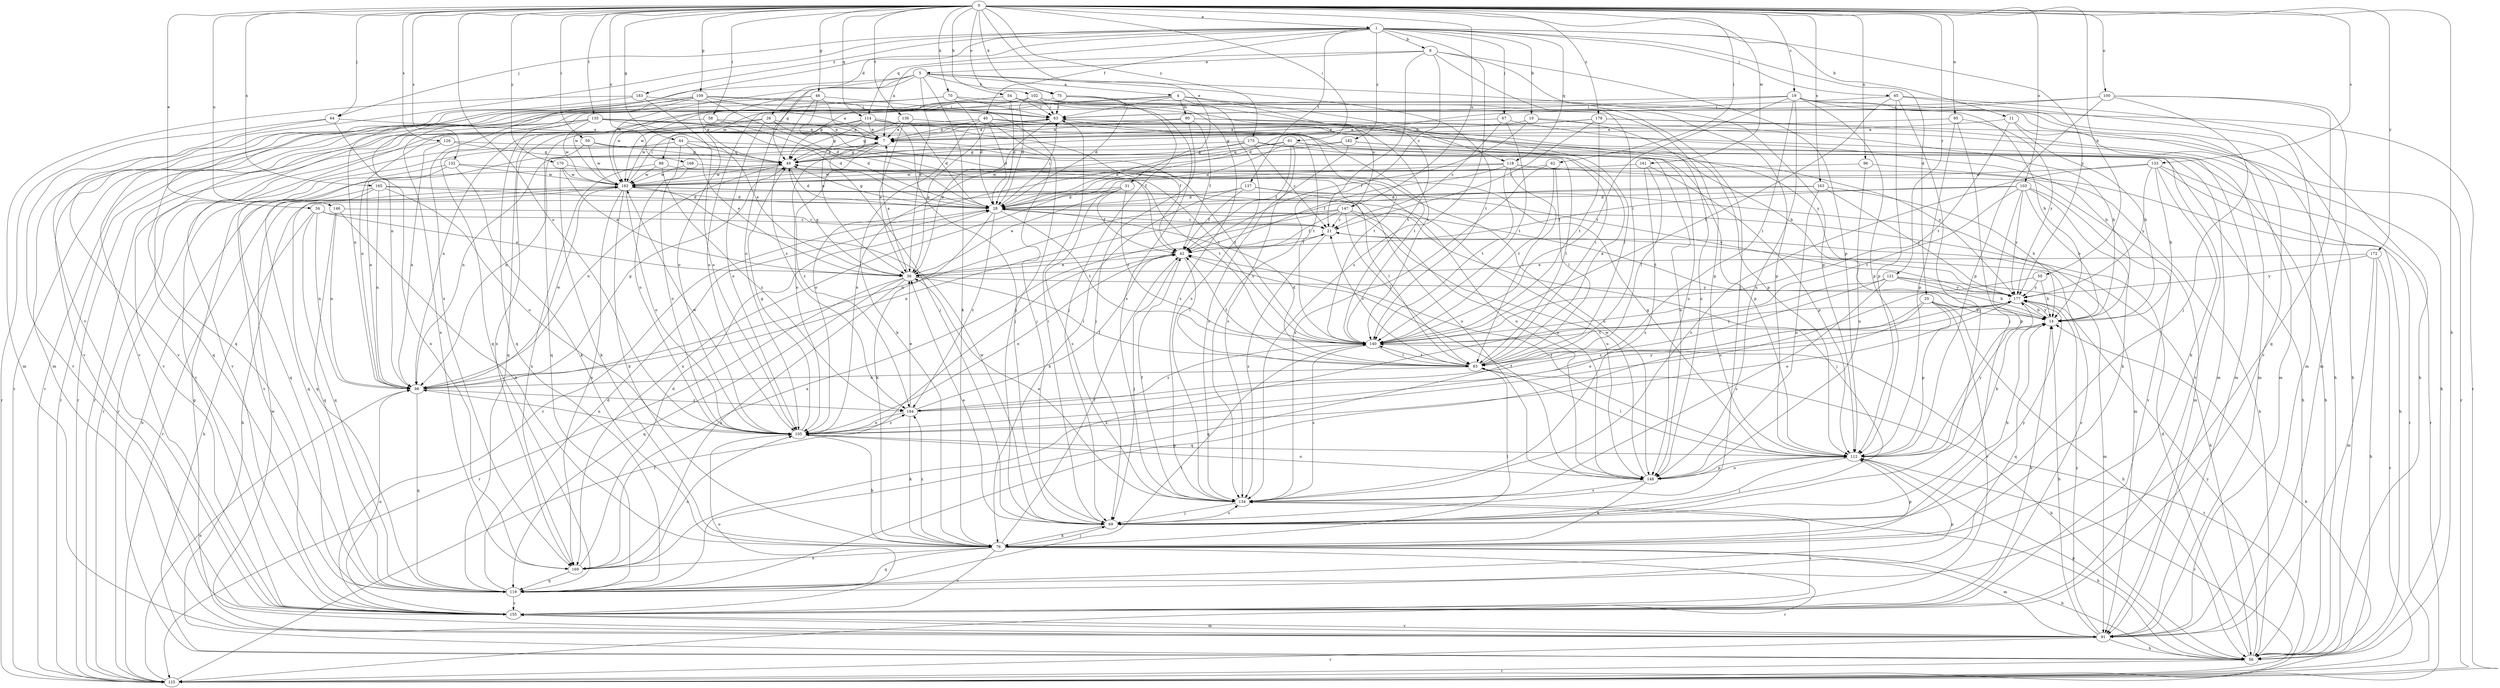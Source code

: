 strict digraph  {
0;
1;
4;
5;
7;
8;
10;
11;
14;
19;
21;
25;
26;
28;
31;
34;
36;
40;
42;
44;
46;
49;
50;
54;
56;
58;
59;
61;
62;
63;
64;
65;
67;
69;
70;
75;
76;
83;
88;
90;
91;
95;
96;
98;
100;
102;
103;
105;
109;
112;
114;
118;
119;
121;
125;
126;
132;
133;
134;
135;
136;
137;
140;
146;
147;
148;
155;
161;
162;
163;
165;
168;
169;
170;
172;
173;
177;
178;
182;
183;
184;
0 -> 1  [label=a];
0 -> 19  [label=c];
0 -> 31  [label=e];
0 -> 34  [label=e];
0 -> 44  [label=g];
0 -> 46  [label=g];
0 -> 50  [label=h];
0 -> 54  [label=h];
0 -> 56  [label=h];
0 -> 58  [label=i];
0 -> 59  [label=i];
0 -> 61  [label=i];
0 -> 62  [label=i];
0 -> 64  [label=j];
0 -> 70  [label=k];
0 -> 75  [label=k];
0 -> 95  [label=n];
0 -> 96  [label=n];
0 -> 100  [label=o];
0 -> 102  [label=o];
0 -> 103  [label=o];
0 -> 105  [label=o];
0 -> 109  [label=p];
0 -> 114  [label=q];
0 -> 121  [label=r];
0 -> 126  [label=s];
0 -> 132  [label=s];
0 -> 133  [label=s];
0 -> 135  [label=t];
0 -> 136  [label=t];
0 -> 146  [label=u];
0 -> 147  [label=u];
0 -> 161  [label=w];
0 -> 163  [label=x];
0 -> 165  [label=x];
0 -> 168  [label=x];
0 -> 170  [label=y];
0 -> 172  [label=y];
0 -> 173  [label=y];
0 -> 178  [label=z];
1 -> 8  [label=b];
1 -> 10  [label=b];
1 -> 11  [label=b];
1 -> 25  [label=d];
1 -> 26  [label=d];
1 -> 40  [label=f];
1 -> 64  [label=j];
1 -> 65  [label=j];
1 -> 67  [label=j];
1 -> 114  [label=q];
1 -> 118  [label=q];
1 -> 134  [label=s];
1 -> 137  [label=t];
1 -> 155  [label=v];
1 -> 169  [label=x];
1 -> 177  [label=y];
1 -> 182  [label=z];
1 -> 183  [label=z];
4 -> 63  [label=i];
4 -> 88  [label=m];
4 -> 90  [label=m];
4 -> 118  [label=q];
4 -> 119  [label=q];
4 -> 134  [label=s];
4 -> 147  [label=u];
5 -> 4  [label=a];
5 -> 36  [label=e];
5 -> 49  [label=g];
5 -> 75  [label=k];
5 -> 76  [label=k];
5 -> 98  [label=n];
5 -> 105  [label=o];
5 -> 112  [label=p];
5 -> 140  [label=t];
5 -> 162  [label=w];
7 -> 49  [label=g];
7 -> 98  [label=n];
7 -> 105  [label=o];
7 -> 184  [label=z];
8 -> 5  [label=a];
8 -> 7  [label=a];
8 -> 21  [label=c];
8 -> 69  [label=j];
8 -> 83  [label=l];
8 -> 112  [label=p];
8 -> 134  [label=s];
10 -> 7  [label=a];
10 -> 14  [label=b];
10 -> 42  [label=f];
10 -> 148  [label=u];
11 -> 7  [label=a];
11 -> 14  [label=b];
11 -> 91  [label=m];
11 -> 140  [label=t];
14 -> 28  [label=d];
14 -> 119  [label=q];
14 -> 140  [label=t];
14 -> 177  [label=y];
19 -> 56  [label=h];
19 -> 63  [label=i];
19 -> 83  [label=l];
19 -> 112  [label=p];
19 -> 119  [label=q];
19 -> 125  [label=r];
19 -> 140  [label=t];
19 -> 148  [label=u];
19 -> 155  [label=v];
21 -> 42  [label=f];
21 -> 56  [label=h];
21 -> 134  [label=s];
25 -> 14  [label=b];
25 -> 56  [label=h];
25 -> 105  [label=o];
25 -> 112  [label=p];
25 -> 119  [label=q];
25 -> 155  [label=v];
26 -> 7  [label=a];
26 -> 42  [label=f];
26 -> 91  [label=m];
26 -> 98  [label=n];
26 -> 105  [label=o];
26 -> 119  [label=q];
28 -> 21  [label=c];
28 -> 49  [label=g];
28 -> 63  [label=i];
28 -> 76  [label=k];
28 -> 140  [label=t];
28 -> 155  [label=v];
28 -> 184  [label=z];
31 -> 28  [label=d];
31 -> 36  [label=e];
31 -> 42  [label=f];
31 -> 56  [label=h];
31 -> 134  [label=s];
31 -> 140  [label=t];
34 -> 21  [label=c];
34 -> 36  [label=e];
34 -> 56  [label=h];
34 -> 98  [label=n];
34 -> 119  [label=q];
36 -> 7  [label=a];
36 -> 21  [label=c];
36 -> 49  [label=g];
36 -> 83  [label=l];
36 -> 119  [label=q];
36 -> 125  [label=r];
36 -> 169  [label=x];
36 -> 177  [label=y];
40 -> 7  [label=a];
40 -> 28  [label=d];
40 -> 36  [label=e];
40 -> 69  [label=j];
40 -> 76  [label=k];
40 -> 91  [label=m];
40 -> 125  [label=r];
40 -> 140  [label=t];
42 -> 36  [label=e];
42 -> 69  [label=j];
42 -> 83  [label=l];
42 -> 105  [label=o];
44 -> 36  [label=e];
44 -> 49  [label=g];
44 -> 83  [label=l];
44 -> 105  [label=o];
44 -> 125  [label=r];
44 -> 155  [label=v];
46 -> 36  [label=e];
46 -> 63  [label=i];
46 -> 69  [label=j];
46 -> 105  [label=o];
46 -> 155  [label=v];
46 -> 184  [label=z];
49 -> 7  [label=a];
49 -> 28  [label=d];
49 -> 98  [label=n];
49 -> 162  [label=w];
50 -> 14  [label=b];
50 -> 105  [label=o];
50 -> 177  [label=y];
54 -> 28  [label=d];
54 -> 63  [label=i];
54 -> 112  [label=p];
54 -> 134  [label=s];
54 -> 155  [label=v];
54 -> 162  [label=w];
56 -> 28  [label=d];
56 -> 112  [label=p];
56 -> 125  [label=r];
56 -> 177  [label=y];
58 -> 7  [label=a];
58 -> 28  [label=d];
58 -> 125  [label=r];
59 -> 49  [label=g];
59 -> 98  [label=n];
59 -> 140  [label=t];
59 -> 162  [label=w];
61 -> 28  [label=d];
61 -> 42  [label=f];
61 -> 49  [label=g];
61 -> 105  [label=o];
61 -> 112  [label=p];
61 -> 134  [label=s];
61 -> 148  [label=u];
62 -> 83  [label=l];
62 -> 134  [label=s];
62 -> 140  [label=t];
62 -> 162  [label=w];
63 -> 7  [label=a];
63 -> 36  [label=e];
63 -> 112  [label=p];
63 -> 140  [label=t];
63 -> 155  [label=v];
64 -> 7  [label=a];
64 -> 125  [label=r];
64 -> 155  [label=v];
64 -> 169  [label=x];
65 -> 56  [label=h];
65 -> 63  [label=i];
65 -> 69  [label=j];
65 -> 91  [label=m];
65 -> 112  [label=p];
65 -> 140  [label=t];
67 -> 7  [label=a];
67 -> 14  [label=b];
67 -> 21  [label=c];
67 -> 140  [label=t];
69 -> 14  [label=b];
69 -> 36  [label=e];
69 -> 63  [label=i];
69 -> 76  [label=k];
69 -> 134  [label=s];
69 -> 162  [label=w];
70 -> 28  [label=d];
70 -> 63  [label=i];
70 -> 125  [label=r];
70 -> 140  [label=t];
70 -> 162  [label=w];
75 -> 28  [label=d];
75 -> 56  [label=h];
75 -> 63  [label=i];
75 -> 69  [label=j];
75 -> 125  [label=r];
76 -> 42  [label=f];
76 -> 56  [label=h];
76 -> 69  [label=j];
76 -> 83  [label=l];
76 -> 91  [label=m];
76 -> 112  [label=p];
76 -> 119  [label=q];
76 -> 125  [label=r];
76 -> 155  [label=v];
76 -> 169  [label=x];
76 -> 177  [label=y];
76 -> 184  [label=z];
83 -> 7  [label=a];
83 -> 21  [label=c];
83 -> 28  [label=d];
83 -> 42  [label=f];
83 -> 56  [label=h];
83 -> 63  [label=i];
83 -> 98  [label=n];
83 -> 140  [label=t];
88 -> 148  [label=u];
88 -> 162  [label=w];
88 -> 169  [label=x];
88 -> 184  [label=z];
90 -> 7  [label=a];
90 -> 42  [label=f];
90 -> 69  [label=j];
90 -> 83  [label=l];
90 -> 91  [label=m];
90 -> 119  [label=q];
90 -> 169  [label=x];
91 -> 14  [label=b];
91 -> 49  [label=g];
91 -> 56  [label=h];
91 -> 125  [label=r];
91 -> 155  [label=v];
91 -> 162  [label=w];
91 -> 177  [label=y];
95 -> 7  [label=a];
95 -> 69  [label=j];
95 -> 112  [label=p];
95 -> 177  [label=y];
96 -> 125  [label=r];
96 -> 148  [label=u];
96 -> 162  [label=w];
98 -> 49  [label=g];
98 -> 119  [label=q];
98 -> 162  [label=w];
98 -> 184  [label=z];
100 -> 28  [label=d];
100 -> 63  [label=i];
100 -> 69  [label=j];
100 -> 91  [label=m];
100 -> 112  [label=p];
100 -> 119  [label=q];
102 -> 14  [label=b];
102 -> 28  [label=d];
102 -> 49  [label=g];
102 -> 63  [label=i];
102 -> 105  [label=o];
102 -> 112  [label=p];
102 -> 134  [label=s];
102 -> 140  [label=t];
102 -> 162  [label=w];
103 -> 14  [label=b];
103 -> 28  [label=d];
103 -> 42  [label=f];
103 -> 76  [label=k];
103 -> 112  [label=p];
103 -> 140  [label=t];
103 -> 155  [label=v];
103 -> 177  [label=y];
105 -> 49  [label=g];
105 -> 76  [label=k];
105 -> 98  [label=n];
105 -> 112  [label=p];
105 -> 162  [label=w];
105 -> 184  [label=z];
109 -> 7  [label=a];
109 -> 28  [label=d];
109 -> 49  [label=g];
109 -> 63  [label=i];
109 -> 69  [label=j];
109 -> 91  [label=m];
109 -> 98  [label=n];
109 -> 119  [label=q];
109 -> 169  [label=x];
112 -> 14  [label=b];
112 -> 42  [label=f];
112 -> 49  [label=g];
112 -> 69  [label=j];
112 -> 83  [label=l];
112 -> 125  [label=r];
112 -> 148  [label=u];
112 -> 177  [label=y];
114 -> 7  [label=a];
114 -> 14  [label=b];
114 -> 42  [label=f];
114 -> 49  [label=g];
114 -> 69  [label=j];
114 -> 140  [label=t];
114 -> 155  [label=v];
114 -> 162  [label=w];
118 -> 42  [label=f];
118 -> 56  [label=h];
118 -> 83  [label=l];
118 -> 91  [label=m];
118 -> 140  [label=t];
118 -> 162  [label=w];
118 -> 169  [label=x];
119 -> 28  [label=d];
119 -> 112  [label=p];
119 -> 140  [label=t];
119 -> 155  [label=v];
121 -> 14  [label=b];
121 -> 91  [label=m];
121 -> 119  [label=q];
121 -> 134  [label=s];
121 -> 169  [label=x];
121 -> 177  [label=y];
125 -> 14  [label=b];
125 -> 42  [label=f];
125 -> 98  [label=n];
125 -> 140  [label=t];
126 -> 49  [label=g];
126 -> 98  [label=n];
126 -> 125  [label=r];
126 -> 140  [label=t];
132 -> 76  [label=k];
132 -> 119  [label=q];
132 -> 140  [label=t];
132 -> 155  [label=v];
132 -> 162  [label=w];
133 -> 14  [label=b];
133 -> 56  [label=h];
133 -> 76  [label=k];
133 -> 125  [label=r];
133 -> 134  [label=s];
133 -> 162  [label=w];
133 -> 177  [label=y];
134 -> 36  [label=e];
134 -> 42  [label=f];
134 -> 56  [label=h];
134 -> 69  [label=j];
135 -> 7  [label=a];
135 -> 28  [label=d];
135 -> 36  [label=e];
135 -> 98  [label=n];
135 -> 119  [label=q];
135 -> 125  [label=r];
135 -> 162  [label=w];
135 -> 177  [label=y];
136 -> 7  [label=a];
136 -> 28  [label=d];
136 -> 36  [label=e];
136 -> 49  [label=g];
136 -> 148  [label=u];
137 -> 28  [label=d];
137 -> 42  [label=f];
137 -> 76  [label=k];
137 -> 83  [label=l];
137 -> 91  [label=m];
140 -> 83  [label=l];
140 -> 134  [label=s];
140 -> 177  [label=y];
140 -> 184  [label=z];
146 -> 21  [label=c];
146 -> 76  [label=k];
146 -> 98  [label=n];
146 -> 119  [label=q];
147 -> 21  [label=c];
147 -> 42  [label=f];
147 -> 69  [label=j];
147 -> 83  [label=l];
147 -> 98  [label=n];
147 -> 148  [label=u];
147 -> 169  [label=x];
148 -> 42  [label=f];
148 -> 76  [label=k];
148 -> 105  [label=o];
148 -> 112  [label=p];
148 -> 134  [label=s];
148 -> 162  [label=w];
155 -> 14  [label=b];
155 -> 21  [label=c];
155 -> 91  [label=m];
155 -> 98  [label=n];
155 -> 105  [label=o];
155 -> 134  [label=s];
161 -> 83  [label=l];
161 -> 112  [label=p];
161 -> 134  [label=s];
161 -> 162  [label=w];
162 -> 28  [label=d];
162 -> 63  [label=i];
162 -> 76  [label=k];
162 -> 105  [label=o];
162 -> 119  [label=q];
162 -> 125  [label=r];
162 -> 169  [label=x];
162 -> 177  [label=y];
163 -> 14  [label=b];
163 -> 28  [label=d];
163 -> 98  [label=n];
163 -> 148  [label=u];
163 -> 177  [label=y];
165 -> 28  [label=d];
165 -> 56  [label=h];
165 -> 98  [label=n];
165 -> 105  [label=o];
165 -> 119  [label=q];
165 -> 148  [label=u];
168 -> 105  [label=o];
168 -> 148  [label=u];
168 -> 162  [label=w];
169 -> 28  [label=d];
169 -> 105  [label=o];
169 -> 119  [label=q];
170 -> 36  [label=e];
170 -> 76  [label=k];
170 -> 148  [label=u];
170 -> 162  [label=w];
172 -> 36  [label=e];
172 -> 56  [label=h];
172 -> 91  [label=m];
172 -> 125  [label=r];
172 -> 177  [label=y];
173 -> 21  [label=c];
173 -> 28  [label=d];
173 -> 49  [label=g];
173 -> 56  [label=h];
173 -> 98  [label=n];
173 -> 177  [label=y];
177 -> 14  [label=b];
177 -> 105  [label=o];
177 -> 184  [label=z];
178 -> 7  [label=a];
178 -> 21  [label=c];
178 -> 49  [label=g];
178 -> 56  [label=h];
178 -> 125  [label=r];
178 -> 140  [label=t];
182 -> 49  [label=g];
182 -> 56  [label=h];
182 -> 105  [label=o];
182 -> 134  [label=s];
182 -> 155  [label=v];
183 -> 63  [label=i];
183 -> 91  [label=m];
183 -> 105  [label=o];
183 -> 155  [label=v];
184 -> 36  [label=e];
184 -> 42  [label=f];
184 -> 76  [label=k];
184 -> 105  [label=o];
184 -> 177  [label=y];
}
